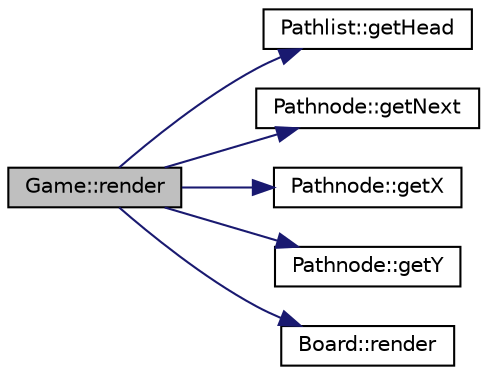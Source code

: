 digraph "Game::render"
{
 // LATEX_PDF_SIZE
  edge [fontname="Helvetica",fontsize="10",labelfontname="Helvetica",labelfontsize="10"];
  node [fontname="Helvetica",fontsize="10",shape=record];
  rankdir="LR";
  Node1 [label="Game::render",height=0.2,width=0.4,color="black", fillcolor="grey75", style="filled", fontcolor="black",tooltip=" "];
  Node1 -> Node2 [color="midnightblue",fontsize="10",style="solid",fontname="Helvetica"];
  Node2 [label="Pathlist::getHead",height=0.2,width=0.4,color="black", fillcolor="white", style="filled",URL="$classPathlist.html#a7f59f5d2d7b0224f03cc869f48e90dc2",tooltip=" "];
  Node1 -> Node3 [color="midnightblue",fontsize="10",style="solid",fontname="Helvetica"];
  Node3 [label="Pathnode::getNext",height=0.2,width=0.4,color="black", fillcolor="white", style="filled",URL="$classPathnode.html#acbc2a8c774e147f7b822f652cbeceedd",tooltip="get the next node"];
  Node1 -> Node4 [color="midnightblue",fontsize="10",style="solid",fontname="Helvetica"];
  Node4 [label="Pathnode::getX",height=0.2,width=0.4,color="black", fillcolor="white", style="filled",URL="$classPathnode.html#af1fb2f252dd7183bfbc3c66a64bcc4d5",tooltip="return the x poss of the node"];
  Node1 -> Node5 [color="midnightblue",fontsize="10",style="solid",fontname="Helvetica"];
  Node5 [label="Pathnode::getY",height=0.2,width=0.4,color="black", fillcolor="white", style="filled",URL="$classPathnode.html#a59ef21b25228863e4a41d91d712ad2ba",tooltip="return the y poss of the node"];
  Node1 -> Node6 [color="midnightblue",fontsize="10",style="solid",fontname="Helvetica"];
  Node6 [label="Board::render",height=0.2,width=0.4,color="black", fillcolor="white", style="filled",URL="$classBoard.html#aed041b1e548aec1935e4f598eca23296",tooltip="Funcion que se encarga de dibujar en pantalla el tablero."];
}
